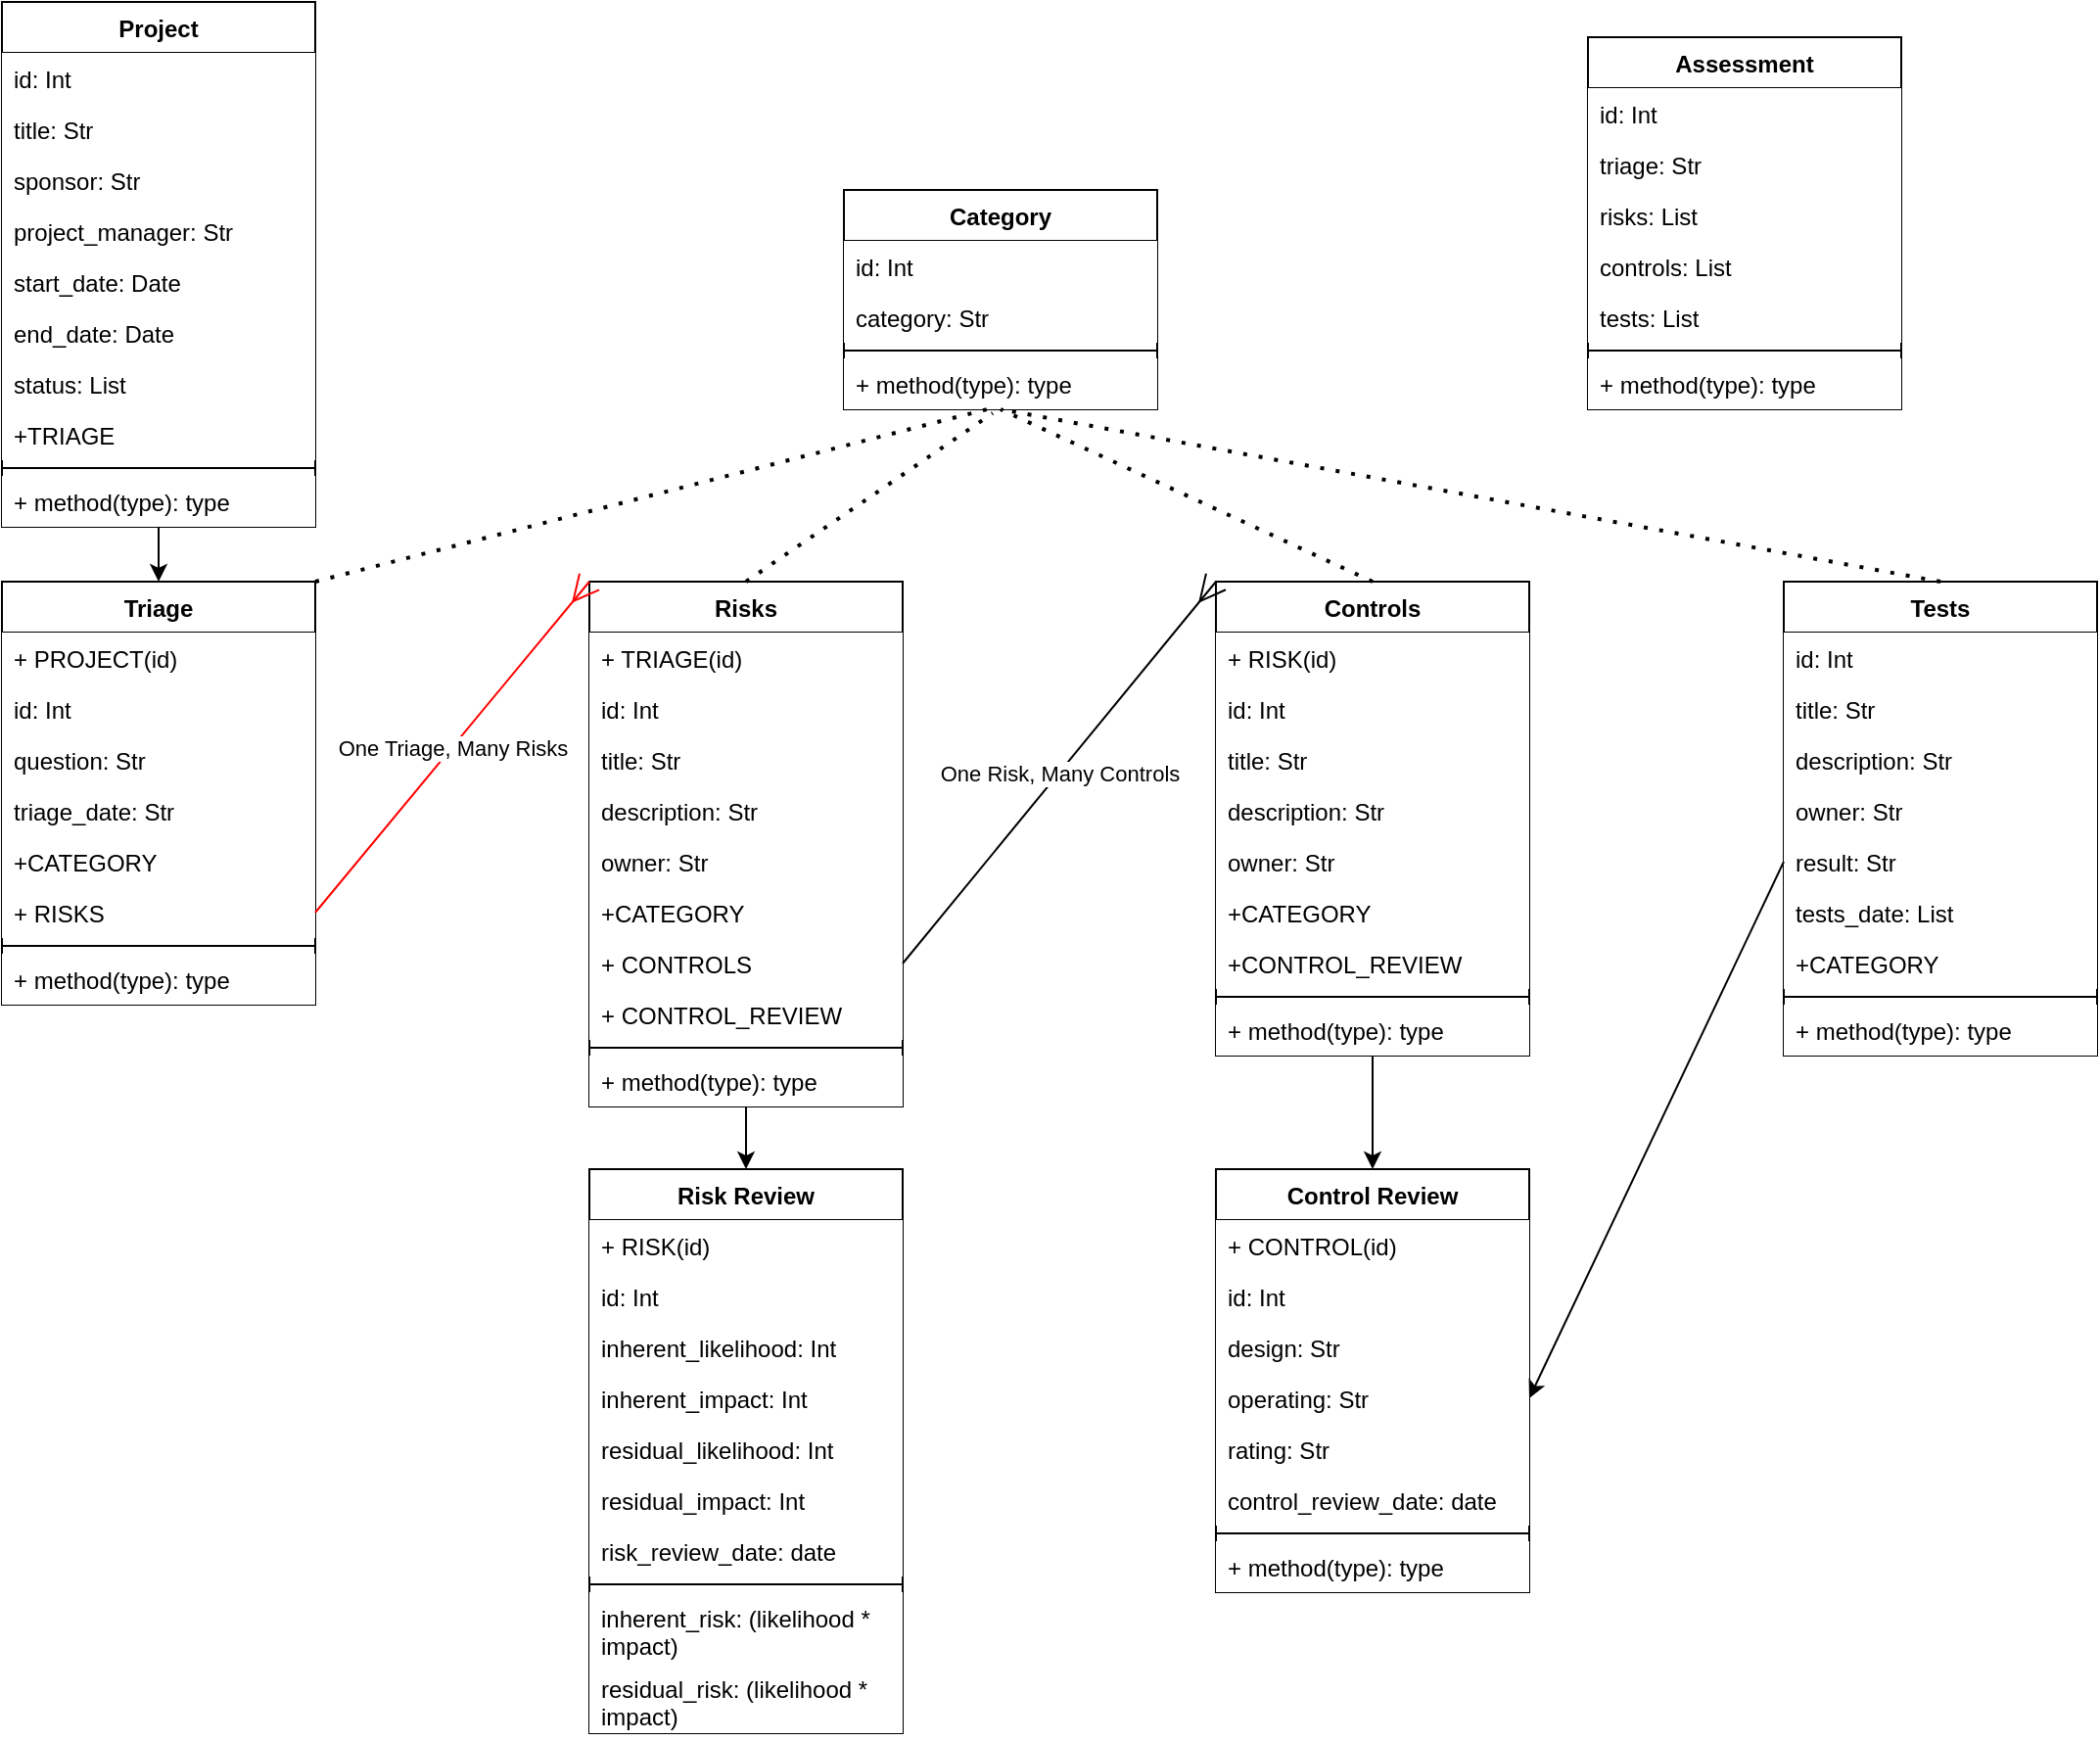 <mxfile version="14.5.3" type="device" pages="2"><diagram id="C5RBs43oDa-KdzZeNtuy" name="Classes"><mxGraphModel dx="1484" dy="589" grid="1" gridSize="10" guides="1" tooltips="1" connect="1" arrows="1" fold="1" page="1" pageScale="1" pageWidth="1654" pageHeight="1169" math="0" shadow="0"><root><mxCell id="WIyWlLk6GJQsqaUBKTNV-0"/><mxCell id="WIyWlLk6GJQsqaUBKTNV-1" parent="WIyWlLk6GJQsqaUBKTNV-0"/><mxCell id="IMamiha-VzZ4rzKciXPB-0" value="Project" style="swimlane;fontStyle=1;align=center;verticalAlign=top;childLayout=stackLayout;horizontal=1;startSize=26;horizontalStack=0;resizeParent=1;resizeParentMax=0;resizeLast=0;collapsible=1;marginBottom=0;fillColor=#FFFFFF;" parent="WIyWlLk6GJQsqaUBKTNV-1" vertex="1"><mxGeometry x="60" y="24" width="160" height="268" as="geometry"/></mxCell><mxCell id="IMamiha-VzZ4rzKciXPB-31" value="id: Int" style="text;strokeColor=none;fillColor=#FFFFFF;align=left;verticalAlign=top;spacingLeft=4;spacingRight=4;overflow=hidden;rotatable=0;points=[[0,0.5],[1,0.5]];portConstraint=eastwest;" parent="IMamiha-VzZ4rzKciXPB-0" vertex="1"><mxGeometry y="26" width="160" height="26" as="geometry"/></mxCell><mxCell id="IMamiha-VzZ4rzKciXPB-1" value="title: Str" style="text;strokeColor=none;fillColor=#FFFFFF;align=left;verticalAlign=top;spacingLeft=4;spacingRight=4;overflow=hidden;rotatable=0;points=[[0,0.5],[1,0.5]];portConstraint=eastwest;" parent="IMamiha-VzZ4rzKciXPB-0" vertex="1"><mxGeometry y="52" width="160" height="26" as="geometry"/></mxCell><mxCell id="IMamiha-VzZ4rzKciXPB-26" value="sponsor: Str" style="text;strokeColor=none;fillColor=#FFFFFF;align=left;verticalAlign=top;spacingLeft=4;spacingRight=4;overflow=hidden;rotatable=0;points=[[0,0.5],[1,0.5]];portConstraint=eastwest;" parent="IMamiha-VzZ4rzKciXPB-0" vertex="1"><mxGeometry y="78" width="160" height="26" as="geometry"/></mxCell><mxCell id="IMamiha-VzZ4rzKciXPB-27" value="project_manager: Str" style="text;strokeColor=none;fillColor=#FFFFFF;align=left;verticalAlign=top;spacingLeft=4;spacingRight=4;overflow=hidden;rotatable=0;points=[[0,0.5],[1,0.5]];portConstraint=eastwest;" parent="IMamiha-VzZ4rzKciXPB-0" vertex="1"><mxGeometry y="104" width="160" height="26" as="geometry"/></mxCell><mxCell id="IMamiha-VzZ4rzKciXPB-28" value="start_date: Date" style="text;strokeColor=none;fillColor=#FFFFFF;align=left;verticalAlign=top;spacingLeft=4;spacingRight=4;overflow=hidden;rotatable=0;points=[[0,0.5],[1,0.5]];portConstraint=eastwest;" parent="IMamiha-VzZ4rzKciXPB-0" vertex="1"><mxGeometry y="130" width="160" height="26" as="geometry"/></mxCell><mxCell id="IMamiha-VzZ4rzKciXPB-29" value="end_date: Date" style="text;strokeColor=none;fillColor=#FFFFFF;align=left;verticalAlign=top;spacingLeft=4;spacingRight=4;overflow=hidden;rotatable=0;points=[[0,0.5],[1,0.5]];portConstraint=eastwest;" parent="IMamiha-VzZ4rzKciXPB-0" vertex="1"><mxGeometry y="156" width="160" height="26" as="geometry"/></mxCell><mxCell id="IMamiha-VzZ4rzKciXPB-30" value="status: List" style="text;strokeColor=none;fillColor=#FFFFFF;align=left;verticalAlign=top;spacingLeft=4;spacingRight=4;overflow=hidden;rotatable=0;points=[[0,0.5],[1,0.5]];portConstraint=eastwest;" parent="IMamiha-VzZ4rzKciXPB-0" vertex="1"><mxGeometry y="182" width="160" height="26" as="geometry"/></mxCell><mxCell id="5Fct_YjayGsSTWHa71WI-14" value="+TRIAGE" style="text;strokeColor=none;fillColor=#FFFFFF;align=left;verticalAlign=top;spacingLeft=4;spacingRight=4;overflow=hidden;rotatable=0;points=[[0,0.5],[1,0.5]];portConstraint=eastwest;" vertex="1" parent="IMamiha-VzZ4rzKciXPB-0"><mxGeometry y="208" width="160" height="26" as="geometry"/></mxCell><mxCell id="IMamiha-VzZ4rzKciXPB-2" value="" style="line;strokeWidth=1;fillColor=#FFFFFF;align=left;verticalAlign=middle;spacingTop=-1;spacingLeft=3;spacingRight=3;rotatable=0;labelPosition=right;points=[];portConstraint=eastwest;" parent="IMamiha-VzZ4rzKciXPB-0" vertex="1"><mxGeometry y="234" width="160" height="8" as="geometry"/></mxCell><mxCell id="IMamiha-VzZ4rzKciXPB-3" value="+ method(type): type" style="text;strokeColor=none;fillColor=#FFFFFF;align=left;verticalAlign=top;spacingLeft=4;spacingRight=4;overflow=hidden;rotatable=0;points=[[0,0.5],[1,0.5]];portConstraint=eastwest;" parent="IMamiha-VzZ4rzKciXPB-0" vertex="1"><mxGeometry y="242" width="160" height="26" as="geometry"/></mxCell><mxCell id="IMamiha-VzZ4rzKciXPB-4" value="Assessment" style="swimlane;fontStyle=1;align=center;verticalAlign=top;childLayout=stackLayout;horizontal=1;startSize=26;horizontalStack=0;resizeParent=1;resizeParentMax=0;resizeLast=0;collapsible=1;marginBottom=0;fillColor=#FFFFFF;" parent="WIyWlLk6GJQsqaUBKTNV-1" vertex="1"><mxGeometry x="870" y="42" width="160" height="190" as="geometry"/></mxCell><mxCell id="IMamiha-VzZ4rzKciXPB-32" value="id: Int" style="text;strokeColor=none;fillColor=#FFFFFF;align=left;verticalAlign=top;spacingLeft=4;spacingRight=4;overflow=hidden;rotatable=0;points=[[0,0.5],[1,0.5]];portConstraint=eastwest;" parent="IMamiha-VzZ4rzKciXPB-4" vertex="1"><mxGeometry y="26" width="160" height="26" as="geometry"/></mxCell><mxCell id="IMamiha-VzZ4rzKciXPB-5" value="triage: Str" style="text;strokeColor=none;fillColor=#FFFFFF;align=left;verticalAlign=top;spacingLeft=4;spacingRight=4;overflow=hidden;rotatable=0;points=[[0,0.5],[1,0.5]];portConstraint=eastwest;" parent="IMamiha-VzZ4rzKciXPB-4" vertex="1"><mxGeometry y="52" width="160" height="26" as="geometry"/></mxCell><mxCell id="IMamiha-VzZ4rzKciXPB-24" value="risks: List" style="text;strokeColor=none;fillColor=#FFFFFF;align=left;verticalAlign=top;spacingLeft=4;spacingRight=4;overflow=hidden;rotatable=0;points=[[0,0.5],[1,0.5]];portConstraint=eastwest;" parent="IMamiha-VzZ4rzKciXPB-4" vertex="1"><mxGeometry y="78" width="160" height="26" as="geometry"/></mxCell><mxCell id="IMamiha-VzZ4rzKciXPB-37" value="controls: List" style="text;strokeColor=none;fillColor=#FFFFFF;align=left;verticalAlign=top;spacingLeft=4;spacingRight=4;overflow=hidden;rotatable=0;points=[[0,0.5],[1,0.5]];portConstraint=eastwest;" parent="IMamiha-VzZ4rzKciXPB-4" vertex="1"><mxGeometry y="104" width="160" height="26" as="geometry"/></mxCell><mxCell id="IMamiha-VzZ4rzKciXPB-109" value="tests: List" style="text;strokeColor=none;fillColor=#FFFFFF;align=left;verticalAlign=top;spacingLeft=4;spacingRight=4;overflow=hidden;rotatable=0;points=[[0,0.5],[1,0.5]];portConstraint=eastwest;" parent="IMamiha-VzZ4rzKciXPB-4" vertex="1"><mxGeometry y="130" width="160" height="26" as="geometry"/></mxCell><mxCell id="IMamiha-VzZ4rzKciXPB-6" value="" style="line;strokeWidth=1;fillColor=#FFFFFF;align=left;verticalAlign=middle;spacingTop=-1;spacingLeft=3;spacingRight=3;rotatable=0;labelPosition=right;points=[];portConstraint=eastwest;" parent="IMamiha-VzZ4rzKciXPB-4" vertex="1"><mxGeometry y="156" width="160" height="8" as="geometry"/></mxCell><mxCell id="IMamiha-VzZ4rzKciXPB-7" value="+ method(type): type" style="text;strokeColor=none;fillColor=#FFFFFF;align=left;verticalAlign=top;spacingLeft=4;spacingRight=4;overflow=hidden;rotatable=0;points=[[0,0.5],[1,0.5]];portConstraint=eastwest;" parent="IMamiha-VzZ4rzKciXPB-4" vertex="1"><mxGeometry y="164" width="160" height="26" as="geometry"/></mxCell><mxCell id="IMamiha-VzZ4rzKciXPB-8" value="Triage" style="swimlane;fontStyle=1;align=center;verticalAlign=top;childLayout=stackLayout;horizontal=1;startSize=26;horizontalStack=0;resizeParent=1;resizeParentMax=0;resizeLast=0;collapsible=1;marginBottom=0;fillColor=#FFFFFF;" parent="WIyWlLk6GJQsqaUBKTNV-1" vertex="1"><mxGeometry x="60" y="320" width="160" height="216" as="geometry"/></mxCell><mxCell id="C5eITIQwD7gQkK5CdGFI-9" value="+ PROJECT(id)" style="text;strokeColor=none;fillColor=#FFFFFF;align=left;verticalAlign=top;spacingLeft=4;spacingRight=4;overflow=hidden;rotatable=0;points=[[0,0.5],[1,0.5]];portConstraint=eastwest;" parent="IMamiha-VzZ4rzKciXPB-8" vertex="1"><mxGeometry y="26" width="160" height="26" as="geometry"/></mxCell><mxCell id="IMamiha-VzZ4rzKciXPB-33" value="id: Int" style="text;strokeColor=none;fillColor=#FFFFFF;align=left;verticalAlign=top;spacingLeft=4;spacingRight=4;overflow=hidden;rotatable=0;points=[[0,0.5],[1,0.5]];portConstraint=eastwest;" parent="IMamiha-VzZ4rzKciXPB-8" vertex="1"><mxGeometry y="52" width="160" height="26" as="geometry"/></mxCell><mxCell id="IMamiha-VzZ4rzKciXPB-9" value="question: Str" style="text;strokeColor=none;fillColor=#FFFFFF;align=left;verticalAlign=top;spacingLeft=4;spacingRight=4;overflow=hidden;rotatable=0;points=[[0,0.5],[1,0.5]];portConstraint=eastwest;" parent="IMamiha-VzZ4rzKciXPB-8" vertex="1"><mxGeometry y="78" width="160" height="26" as="geometry"/></mxCell><mxCell id="IMamiha-VzZ4rzKciXPB-106" value="triage_date: Str" style="text;strokeColor=none;fillColor=#FFFFFF;align=left;verticalAlign=top;spacingLeft=4;spacingRight=4;overflow=hidden;rotatable=0;points=[[0,0.5],[1,0.5]];portConstraint=eastwest;" parent="IMamiha-VzZ4rzKciXPB-8" vertex="1"><mxGeometry y="104" width="160" height="26" as="geometry"/></mxCell><mxCell id="IMamiha-VzZ4rzKciXPB-38" value="+CATEGORY" style="text;strokeColor=none;fillColor=#FFFFFF;align=left;verticalAlign=top;spacingLeft=4;spacingRight=4;overflow=hidden;rotatable=0;points=[[0,0.5],[1,0.5]];portConstraint=eastwest;" parent="IMamiha-VzZ4rzKciXPB-8" vertex="1"><mxGeometry y="130" width="160" height="26" as="geometry"/></mxCell><mxCell id="C5eITIQwD7gQkK5CdGFI-5" value="+ RISKS" style="text;strokeColor=none;fillColor=#FFFFFF;align=left;verticalAlign=top;spacingLeft=4;spacingRight=4;overflow=hidden;rotatable=0;points=[[0,0.5],[1,0.5]];portConstraint=eastwest;" parent="IMamiha-VzZ4rzKciXPB-8" vertex="1"><mxGeometry y="156" width="160" height="26" as="geometry"/></mxCell><mxCell id="IMamiha-VzZ4rzKciXPB-10" value="" style="line;strokeWidth=1;fillColor=#FFFFFF;align=left;verticalAlign=middle;spacingTop=-1;spacingLeft=3;spacingRight=3;rotatable=0;labelPosition=right;points=[];portConstraint=eastwest;" parent="IMamiha-VzZ4rzKciXPB-8" vertex="1"><mxGeometry y="182" width="160" height="8" as="geometry"/></mxCell><mxCell id="IMamiha-VzZ4rzKciXPB-11" value="+ method(type): type" style="text;strokeColor=none;fillColor=#FFFFFF;align=left;verticalAlign=top;spacingLeft=4;spacingRight=4;overflow=hidden;rotatable=0;points=[[0,0.5],[1,0.5]];portConstraint=eastwest;" parent="IMamiha-VzZ4rzKciXPB-8" vertex="1"><mxGeometry y="190" width="160" height="26" as="geometry"/></mxCell><mxCell id="IMamiha-VzZ4rzKciXPB-12" value="Risks" style="swimlane;fontStyle=1;align=center;verticalAlign=top;childLayout=stackLayout;horizontal=1;startSize=26;horizontalStack=0;resizeParent=1;resizeParentMax=0;resizeLast=0;collapsible=1;marginBottom=0;fillColor=#FFFFFF;" parent="WIyWlLk6GJQsqaUBKTNV-1" vertex="1"><mxGeometry x="360" y="320" width="160" height="268" as="geometry"/></mxCell><mxCell id="5Fct_YjayGsSTWHa71WI-26" value="+ TRIAGE(id)" style="text;strokeColor=none;fillColor=#FFFFFF;align=left;verticalAlign=top;spacingLeft=4;spacingRight=4;overflow=hidden;rotatable=0;points=[[0,0.5],[1,0.5]];portConstraint=eastwest;" vertex="1" parent="IMamiha-VzZ4rzKciXPB-12"><mxGeometry y="26" width="160" height="26" as="geometry"/></mxCell><mxCell id="IMamiha-VzZ4rzKciXPB-34" value="id: Int" style="text;strokeColor=none;fillColor=#FFFFFF;align=left;verticalAlign=top;spacingLeft=4;spacingRight=4;overflow=hidden;rotatable=0;points=[[0,0.5],[1,0.5]];portConstraint=eastwest;" parent="IMamiha-VzZ4rzKciXPB-12" vertex="1"><mxGeometry y="52" width="160" height="26" as="geometry"/></mxCell><mxCell id="IMamiha-VzZ4rzKciXPB-49" value="title: Str" style="text;strokeColor=none;fillColor=#FFFFFF;align=left;verticalAlign=top;spacingLeft=4;spacingRight=4;overflow=hidden;rotatable=0;points=[[0,0.5],[1,0.5]];portConstraint=eastwest;" parent="IMamiha-VzZ4rzKciXPB-12" vertex="1"><mxGeometry y="78" width="160" height="26" as="geometry"/></mxCell><mxCell id="IMamiha-VzZ4rzKciXPB-45" value="description: Str" style="text;strokeColor=none;fillColor=#FFFFFF;align=left;verticalAlign=top;spacingLeft=4;spacingRight=4;overflow=hidden;rotatable=0;points=[[0,0.5],[1,0.5]];portConstraint=eastwest;" parent="IMamiha-VzZ4rzKciXPB-12" vertex="1"><mxGeometry y="104" width="160" height="26" as="geometry"/></mxCell><mxCell id="IMamiha-VzZ4rzKciXPB-48" value="owner: Str" style="text;strokeColor=none;fillColor=#FFFFFF;align=left;verticalAlign=top;spacingLeft=4;spacingRight=4;overflow=hidden;rotatable=0;points=[[0,0.5],[1,0.5]];portConstraint=eastwest;" parent="IMamiha-VzZ4rzKciXPB-12" vertex="1"><mxGeometry y="130" width="160" height="26" as="geometry"/></mxCell><mxCell id="5Fct_YjayGsSTWHa71WI-15" value="+CATEGORY" style="text;strokeColor=none;fillColor=#FFFFFF;align=left;verticalAlign=top;spacingLeft=4;spacingRight=4;overflow=hidden;rotatable=0;points=[[0,0.5],[1,0.5]];portConstraint=eastwest;" vertex="1" parent="IMamiha-VzZ4rzKciXPB-12"><mxGeometry y="156" width="160" height="26" as="geometry"/></mxCell><mxCell id="C5eITIQwD7gQkK5CdGFI-6" value="+ CONTROLS" style="text;strokeColor=none;fillColor=#FFFFFF;align=left;verticalAlign=top;spacingLeft=4;spacingRight=4;overflow=hidden;rotatable=0;points=[[0,0.5],[1,0.5]];portConstraint=eastwest;" parent="IMamiha-VzZ4rzKciXPB-12" vertex="1"><mxGeometry y="182" width="160" height="26" as="geometry"/></mxCell><mxCell id="5Fct_YjayGsSTWHa71WI-20" value="+ CONTROL_REVIEW" style="text;strokeColor=none;fillColor=#FFFFFF;align=left;verticalAlign=top;spacingLeft=4;spacingRight=4;overflow=hidden;rotatable=0;points=[[0,0.5],[1,0.5]];portConstraint=eastwest;" vertex="1" parent="IMamiha-VzZ4rzKciXPB-12"><mxGeometry y="208" width="160" height="26" as="geometry"/></mxCell><mxCell id="IMamiha-VzZ4rzKciXPB-14" value="" style="line;strokeWidth=1;fillColor=#FFFFFF;align=left;verticalAlign=middle;spacingTop=-1;spacingLeft=3;spacingRight=3;rotatable=0;labelPosition=right;points=[];portConstraint=eastwest;" parent="IMamiha-VzZ4rzKciXPB-12" vertex="1"><mxGeometry y="234" width="160" height="8" as="geometry"/></mxCell><mxCell id="IMamiha-VzZ4rzKciXPB-15" value="+ method(type): type" style="text;strokeColor=none;fillColor=#FFFFFF;align=left;verticalAlign=top;spacingLeft=4;spacingRight=4;overflow=hidden;rotatable=0;points=[[0,0.5],[1,0.5]];portConstraint=eastwest;" parent="IMamiha-VzZ4rzKciXPB-12" vertex="1"><mxGeometry y="242" width="160" height="26" as="geometry"/></mxCell><mxCell id="IMamiha-VzZ4rzKciXPB-16" value="Controls" style="swimlane;fontStyle=1;align=center;verticalAlign=top;childLayout=stackLayout;horizontal=1;startSize=26;horizontalStack=0;resizeParent=1;resizeParentMax=0;resizeLast=0;collapsible=1;marginBottom=0;fillColor=#FFFFFF;" parent="WIyWlLk6GJQsqaUBKTNV-1" vertex="1"><mxGeometry x="680" y="320" width="160" height="242" as="geometry"/></mxCell><mxCell id="5Fct_YjayGsSTWHa71WI-29" value="+ RISK(id)" style="text;strokeColor=none;fillColor=#FFFFFF;align=left;verticalAlign=top;spacingLeft=4;spacingRight=4;overflow=hidden;rotatable=0;points=[[0,0.5],[1,0.5]];portConstraint=eastwest;" vertex="1" parent="IMamiha-VzZ4rzKciXPB-16"><mxGeometry y="26" width="160" height="26" as="geometry"/></mxCell><mxCell id="IMamiha-VzZ4rzKciXPB-35" value="id: Int" style="text;strokeColor=none;fillColor=#FFFFFF;align=left;verticalAlign=top;spacingLeft=4;spacingRight=4;overflow=hidden;rotatable=0;points=[[0,0.5],[1,0.5]];portConstraint=eastwest;" parent="IMamiha-VzZ4rzKciXPB-16" vertex="1"><mxGeometry y="52" width="160" height="26" as="geometry"/></mxCell><mxCell id="IMamiha-VzZ4rzKciXPB-17" value="title: Str" style="text;strokeColor=none;fillColor=#FFFFFF;align=left;verticalAlign=top;spacingLeft=4;spacingRight=4;overflow=hidden;rotatable=0;points=[[0,0.5],[1,0.5]];portConstraint=eastwest;" parent="IMamiha-VzZ4rzKciXPB-16" vertex="1"><mxGeometry y="78" width="160" height="26" as="geometry"/></mxCell><mxCell id="IMamiha-VzZ4rzKciXPB-70" value="description: Str" style="text;strokeColor=none;fillColor=#FFFFFF;align=left;verticalAlign=top;spacingLeft=4;spacingRight=4;overflow=hidden;rotatable=0;points=[[0,0.5],[1,0.5]];portConstraint=eastwest;" parent="IMamiha-VzZ4rzKciXPB-16" vertex="1"><mxGeometry y="104" width="160" height="26" as="geometry"/></mxCell><mxCell id="IMamiha-VzZ4rzKciXPB-78" value="owner: Str" style="text;strokeColor=none;fillColor=#FFFFFF;align=left;verticalAlign=top;spacingLeft=4;spacingRight=4;overflow=hidden;rotatable=0;points=[[0,0.5],[1,0.5]];portConstraint=eastwest;" parent="IMamiha-VzZ4rzKciXPB-16" vertex="1"><mxGeometry y="130" width="160" height="26" as="geometry"/></mxCell><mxCell id="5Fct_YjayGsSTWHa71WI-16" value="+CATEGORY" style="text;strokeColor=none;fillColor=#FFFFFF;align=left;verticalAlign=top;spacingLeft=4;spacingRight=4;overflow=hidden;rotatable=0;points=[[0,0.5],[1,0.5]];portConstraint=eastwest;" vertex="1" parent="IMamiha-VzZ4rzKciXPB-16"><mxGeometry y="156" width="160" height="26" as="geometry"/></mxCell><mxCell id="5Fct_YjayGsSTWHa71WI-19" value="+CONTROL_REVIEW" style="text;strokeColor=none;fillColor=#FFFFFF;align=left;verticalAlign=top;spacingLeft=4;spacingRight=4;overflow=hidden;rotatable=0;points=[[0,0.5],[1,0.5]];portConstraint=eastwest;" vertex="1" parent="IMamiha-VzZ4rzKciXPB-16"><mxGeometry y="182" width="160" height="26" as="geometry"/></mxCell><mxCell id="IMamiha-VzZ4rzKciXPB-18" value="" style="line;strokeWidth=1;fillColor=#FFFFFF;align=left;verticalAlign=middle;spacingTop=-1;spacingLeft=3;spacingRight=3;rotatable=0;labelPosition=right;points=[];portConstraint=eastwest;" parent="IMamiha-VzZ4rzKciXPB-16" vertex="1"><mxGeometry y="208" width="160" height="8" as="geometry"/></mxCell><mxCell id="IMamiha-VzZ4rzKciXPB-19" value="+ method(type): type" style="text;strokeColor=none;fillColor=#FFFFFF;align=left;verticalAlign=top;spacingLeft=4;spacingRight=4;overflow=hidden;rotatable=0;points=[[0,0.5],[1,0.5]];portConstraint=eastwest;" parent="IMamiha-VzZ4rzKciXPB-16" vertex="1"><mxGeometry y="216" width="160" height="26" as="geometry"/></mxCell><mxCell id="IMamiha-VzZ4rzKciXPB-20" value="Tests" style="swimlane;fontStyle=1;align=center;verticalAlign=top;childLayout=stackLayout;horizontal=1;startSize=26;horizontalStack=0;resizeParent=1;resizeParentMax=0;resizeLast=0;collapsible=1;marginBottom=0;fillColor=#FFFFFF;" parent="WIyWlLk6GJQsqaUBKTNV-1" vertex="1"><mxGeometry x="970" y="320" width="160" height="242" as="geometry"/></mxCell><mxCell id="IMamiha-VzZ4rzKciXPB-36" value="id: Int" style="text;strokeColor=none;fillColor=#FFFFFF;align=left;verticalAlign=top;spacingLeft=4;spacingRight=4;overflow=hidden;rotatable=0;points=[[0,0.5],[1,0.5]];portConstraint=eastwest;" parent="IMamiha-VzZ4rzKciXPB-20" vertex="1"><mxGeometry y="26" width="160" height="26" as="geometry"/></mxCell><mxCell id="IMamiha-VzZ4rzKciXPB-21" value="title: Str" style="text;strokeColor=none;fillColor=#FFFFFF;align=left;verticalAlign=top;spacingLeft=4;spacingRight=4;overflow=hidden;rotatable=0;points=[[0,0.5],[1,0.5]];portConstraint=eastwest;" parent="IMamiha-VzZ4rzKciXPB-20" vertex="1"><mxGeometry y="52" width="160" height="26" as="geometry"/></mxCell><mxCell id="IMamiha-VzZ4rzKciXPB-90" value="description: Str" style="text;strokeColor=none;fillColor=#FFFFFF;align=left;verticalAlign=top;spacingLeft=4;spacingRight=4;overflow=hidden;rotatable=0;points=[[0,0.5],[1,0.5]];portConstraint=eastwest;" parent="IMamiha-VzZ4rzKciXPB-20" vertex="1"><mxGeometry y="78" width="160" height="26" as="geometry"/></mxCell><mxCell id="IMamiha-VzZ4rzKciXPB-93" value="owner: Str" style="text;strokeColor=none;fillColor=#FFFFFF;align=left;verticalAlign=top;spacingLeft=4;spacingRight=4;overflow=hidden;rotatable=0;points=[[0,0.5],[1,0.5]];portConstraint=eastwest;" parent="IMamiha-VzZ4rzKciXPB-20" vertex="1"><mxGeometry y="104" width="160" height="26" as="geometry"/></mxCell><mxCell id="C5eITIQwD7gQkK5CdGFI-3" value="result: Str" style="text;strokeColor=none;fillColor=#FFFFFF;align=left;verticalAlign=top;spacingLeft=4;spacingRight=4;overflow=hidden;rotatable=0;points=[[0,0.5],[1,0.5]];portConstraint=eastwest;" parent="IMamiha-VzZ4rzKciXPB-20" vertex="1"><mxGeometry y="130" width="160" height="26" as="geometry"/></mxCell><mxCell id="IMamiha-VzZ4rzKciXPB-25" value="tests_date: List" style="text;strokeColor=none;fillColor=#FFFFFF;align=left;verticalAlign=top;spacingLeft=4;spacingRight=4;overflow=hidden;rotatable=0;points=[[0,0.5],[1,0.5]];portConstraint=eastwest;" parent="IMamiha-VzZ4rzKciXPB-20" vertex="1"><mxGeometry y="156" width="160" height="26" as="geometry"/></mxCell><mxCell id="5Fct_YjayGsSTWHa71WI-17" value="+CATEGORY" style="text;strokeColor=none;fillColor=#FFFFFF;align=left;verticalAlign=top;spacingLeft=4;spacingRight=4;overflow=hidden;rotatable=0;points=[[0,0.5],[1,0.5]];portConstraint=eastwest;" vertex="1" parent="IMamiha-VzZ4rzKciXPB-20"><mxGeometry y="182" width="160" height="26" as="geometry"/></mxCell><mxCell id="IMamiha-VzZ4rzKciXPB-22" value="" style="line;strokeWidth=1;fillColor=#FFFFFF;align=left;verticalAlign=middle;spacingTop=-1;spacingLeft=3;spacingRight=3;rotatable=0;labelPosition=right;points=[];portConstraint=eastwest;" parent="IMamiha-VzZ4rzKciXPB-20" vertex="1"><mxGeometry y="208" width="160" height="8" as="geometry"/></mxCell><mxCell id="IMamiha-VzZ4rzKciXPB-23" value="+ method(type): type" style="text;strokeColor=none;fillColor=#FFFFFF;align=left;verticalAlign=top;spacingLeft=4;spacingRight=4;overflow=hidden;rotatable=0;points=[[0,0.5],[1,0.5]];portConstraint=eastwest;" parent="IMamiha-VzZ4rzKciXPB-20" vertex="1"><mxGeometry y="216" width="160" height="26" as="geometry"/></mxCell><mxCell id="IMamiha-VzZ4rzKciXPB-59" value="Risk Review" style="swimlane;fontStyle=1;align=center;verticalAlign=top;childLayout=stackLayout;horizontal=1;startSize=26;horizontalStack=0;resizeParent=1;resizeParentMax=0;resizeLast=0;collapsible=1;marginBottom=0;fillColor=#FFFFFF;" parent="WIyWlLk6GJQsqaUBKTNV-1" vertex="1"><mxGeometry x="360" y="620" width="160" height="288" as="geometry"/></mxCell><mxCell id="5Fct_YjayGsSTWHa71WI-27" value="+ RISK(id)" style="text;strokeColor=none;fillColor=#FFFFFF;align=left;verticalAlign=top;spacingLeft=4;spacingRight=4;overflow=hidden;rotatable=0;points=[[0,0.5],[1,0.5]];portConstraint=eastwest;" vertex="1" parent="IMamiha-VzZ4rzKciXPB-59"><mxGeometry y="26" width="160" height="26" as="geometry"/></mxCell><mxCell id="IMamiha-VzZ4rzKciXPB-60" value="id: Int" style="text;strokeColor=none;fillColor=#FFFFFF;align=left;verticalAlign=top;spacingLeft=4;spacingRight=4;overflow=hidden;rotatable=0;points=[[0,0.5],[1,0.5]];portConstraint=eastwest;" parent="IMamiha-VzZ4rzKciXPB-59" vertex="1"><mxGeometry y="52" width="160" height="26" as="geometry"/></mxCell><mxCell id="IMamiha-VzZ4rzKciXPB-61" value="inherent_likelihood: Int" style="text;strokeColor=none;fillColor=#FFFFFF;align=left;verticalAlign=top;spacingLeft=4;spacingRight=4;overflow=hidden;rotatable=0;points=[[0,0.5],[1,0.5]];portConstraint=eastwest;" parent="IMamiha-VzZ4rzKciXPB-59" vertex="1"><mxGeometry y="78" width="160" height="26" as="geometry"/></mxCell><mxCell id="IMamiha-VzZ4rzKciXPB-65" value="inherent_impact: Int" style="text;strokeColor=none;fillColor=#FFFFFF;align=left;verticalAlign=top;spacingLeft=4;spacingRight=4;overflow=hidden;rotatable=0;points=[[0,0.5],[1,0.5]];portConstraint=eastwest;" parent="IMamiha-VzZ4rzKciXPB-59" vertex="1"><mxGeometry y="104" width="160" height="26" as="geometry"/></mxCell><mxCell id="IMamiha-VzZ4rzKciXPB-66" value="residual_likelihood: Int" style="text;strokeColor=none;fillColor=#FFFFFF;align=left;verticalAlign=top;spacingLeft=4;spacingRight=4;overflow=hidden;rotatable=0;points=[[0,0.5],[1,0.5]];portConstraint=eastwest;" parent="IMamiha-VzZ4rzKciXPB-59" vertex="1"><mxGeometry y="130" width="160" height="26" as="geometry"/></mxCell><mxCell id="IMamiha-VzZ4rzKciXPB-67" value="residual_impact: Int" style="text;strokeColor=none;fillColor=#FFFFFF;align=left;verticalAlign=top;spacingLeft=4;spacingRight=4;overflow=hidden;rotatable=0;points=[[0,0.5],[1,0.5]];portConstraint=eastwest;" parent="IMamiha-VzZ4rzKciXPB-59" vertex="1"><mxGeometry y="156" width="160" height="26" as="geometry"/></mxCell><mxCell id="IMamiha-VzZ4rzKciXPB-107" value="risk_review_date: date" style="text;strokeColor=none;fillColor=#FFFFFF;align=left;verticalAlign=top;spacingLeft=4;spacingRight=4;overflow=hidden;rotatable=0;points=[[0,0.5],[1,0.5]];portConstraint=eastwest;" parent="IMamiha-VzZ4rzKciXPB-59" vertex="1"><mxGeometry y="182" width="160" height="26" as="geometry"/></mxCell><mxCell id="IMamiha-VzZ4rzKciXPB-62" value="" style="line;strokeWidth=1;fillColor=#FFFFFF;align=left;verticalAlign=middle;spacingTop=-1;spacingLeft=3;spacingRight=3;rotatable=0;labelPosition=right;points=[];portConstraint=eastwest;" parent="IMamiha-VzZ4rzKciXPB-59" vertex="1"><mxGeometry y="208" width="160" height="8" as="geometry"/></mxCell><mxCell id="IMamiha-VzZ4rzKciXPB-64" value="inherent_risk: (likelihood * impact)" style="text;strokeColor=none;fillColor=#FFFFFF;align=left;verticalAlign=top;spacingLeft=4;spacingRight=4;overflow=hidden;rotatable=0;points=[[0,0.5],[1,0.5]];portConstraint=eastwest;whiteSpace=wrap;" parent="IMamiha-VzZ4rzKciXPB-59" vertex="1"><mxGeometry y="216" width="160" height="36" as="geometry"/></mxCell><mxCell id="IMamiha-VzZ4rzKciXPB-68" value="residual_risk: (likelihood * impact)" style="text;strokeColor=none;fillColor=#FFFFFF;align=left;verticalAlign=top;spacingLeft=4;spacingRight=4;overflow=hidden;rotatable=0;points=[[0,0.5],[1,0.5]];portConstraint=eastwest;whiteSpace=wrap;" parent="IMamiha-VzZ4rzKciXPB-59" vertex="1"><mxGeometry y="252" width="160" height="36" as="geometry"/></mxCell><mxCell id="IMamiha-VzZ4rzKciXPB-96" value="Control Review" style="swimlane;fontStyle=1;align=center;verticalAlign=top;childLayout=stackLayout;horizontal=1;startSize=26;horizontalStack=0;resizeParent=1;resizeParentMax=0;resizeLast=0;collapsible=1;marginBottom=0;fillColor=#FFFFFF;" parent="WIyWlLk6GJQsqaUBKTNV-1" vertex="1"><mxGeometry x="680" y="620" width="160" height="216" as="geometry"/></mxCell><mxCell id="5Fct_YjayGsSTWHa71WI-28" value="+ CONTROL(id)" style="text;strokeColor=none;fillColor=#FFFFFF;align=left;verticalAlign=top;spacingLeft=4;spacingRight=4;overflow=hidden;rotatable=0;points=[[0,0.5],[1,0.5]];portConstraint=eastwest;" vertex="1" parent="IMamiha-VzZ4rzKciXPB-96"><mxGeometry y="26" width="160" height="26" as="geometry"/></mxCell><mxCell id="IMamiha-VzZ4rzKciXPB-97" value="id: Int" style="text;strokeColor=none;fillColor=#FFFFFF;align=left;verticalAlign=top;spacingLeft=4;spacingRight=4;overflow=hidden;rotatable=0;points=[[0,0.5],[1,0.5]];portConstraint=eastwest;" parent="IMamiha-VzZ4rzKciXPB-96" vertex="1"><mxGeometry y="52" width="160" height="26" as="geometry"/></mxCell><mxCell id="IMamiha-VzZ4rzKciXPB-98" value="design: Str" style="text;strokeColor=none;fillColor=#FFFFFF;align=left;verticalAlign=top;spacingLeft=4;spacingRight=4;overflow=hidden;rotatable=0;points=[[0,0.5],[1,0.5]];portConstraint=eastwest;" parent="IMamiha-VzZ4rzKciXPB-96" vertex="1"><mxGeometry y="78" width="160" height="26" as="geometry"/></mxCell><mxCell id="IMamiha-VzZ4rzKciXPB-99" value="operating: Str" style="text;strokeColor=none;fillColor=#FFFFFF;align=left;verticalAlign=top;spacingLeft=4;spacingRight=4;overflow=hidden;rotatable=0;points=[[0,0.5],[1,0.5]];portConstraint=eastwest;" parent="IMamiha-VzZ4rzKciXPB-96" vertex="1"><mxGeometry y="104" width="160" height="26" as="geometry"/></mxCell><mxCell id="IMamiha-VzZ4rzKciXPB-100" value="rating: Str" style="text;strokeColor=none;fillColor=#FFFFFF;align=left;verticalAlign=top;spacingLeft=4;spacingRight=4;overflow=hidden;rotatable=0;points=[[0,0.5],[1,0.5]];portConstraint=eastwest;whiteSpace=wrap;" parent="IMamiha-VzZ4rzKciXPB-96" vertex="1"><mxGeometry y="130" width="160" height="26" as="geometry"/></mxCell><mxCell id="IMamiha-VzZ4rzKciXPB-108" value="control_review_date: date" style="text;strokeColor=none;fillColor=#FFFFFF;align=left;verticalAlign=top;spacingLeft=4;spacingRight=4;overflow=hidden;rotatable=0;points=[[0,0.5],[1,0.5]];portConstraint=eastwest;" parent="IMamiha-VzZ4rzKciXPB-96" vertex="1"><mxGeometry y="156" width="160" height="26" as="geometry"/></mxCell><mxCell id="IMamiha-VzZ4rzKciXPB-104" value="" style="line;strokeWidth=1;fillColor=#FFFFFF;align=left;verticalAlign=middle;spacingTop=-1;spacingLeft=3;spacingRight=3;rotatable=0;labelPosition=right;points=[];portConstraint=eastwest;" parent="IMamiha-VzZ4rzKciXPB-96" vertex="1"><mxGeometry y="182" width="160" height="8" as="geometry"/></mxCell><mxCell id="IMamiha-VzZ4rzKciXPB-105" value="+ method(type): type" style="text;strokeColor=none;fillColor=#FFFFFF;align=left;verticalAlign=top;spacingLeft=4;spacingRight=4;overflow=hidden;rotatable=0;points=[[0,0.5],[1,0.5]];portConstraint=eastwest;" parent="IMamiha-VzZ4rzKciXPB-96" vertex="1"><mxGeometry y="190" width="160" height="26" as="geometry"/></mxCell><mxCell id="C5eITIQwD7gQkK5CdGFI-0" value="" style="endArrow=classic;html=1;entryX=0.5;entryY=0;entryDx=0;entryDy=0;fillColor=#FFFFFF;" parent="WIyWlLk6GJQsqaUBKTNV-1" source="IMamiha-VzZ4rzKciXPB-12" target="IMamiha-VzZ4rzKciXPB-59" edge="1"><mxGeometry width="50" height="50" relative="1" as="geometry"><mxPoint x="410" y="305" as="sourcePoint"/><mxPoint x="550" y="548" as="targetPoint"/></mxGeometry></mxCell><mxCell id="C5eITIQwD7gQkK5CdGFI-1" value="" style="endArrow=classic;html=1;entryX=0.5;entryY=0;entryDx=0;entryDy=0;fillColor=#FFFFFF;" parent="WIyWlLk6GJQsqaUBKTNV-1" source="IMamiha-VzZ4rzKciXPB-16" target="IMamiha-VzZ4rzKciXPB-96" edge="1"><mxGeometry width="50" height="50" relative="1" as="geometry"><mxPoint x="560" y="548.889" as="sourcePoint"/><mxPoint x="860" y="600" as="targetPoint"/></mxGeometry></mxCell><mxCell id="C5eITIQwD7gQkK5CdGFI-2" value="" style="endArrow=classic;html=1;exitX=0;exitY=0.5;exitDx=0;exitDy=0;entryX=1;entryY=0.5;entryDx=0;entryDy=0;fillColor=#FFFFFF;" parent="WIyWlLk6GJQsqaUBKTNV-1" source="C5eITIQwD7gQkK5CdGFI-3" edge="1" target="IMamiha-VzZ4rzKciXPB-99"><mxGeometry width="50" height="50" relative="1" as="geometry"><mxPoint x="1070" y="720" as="sourcePoint"/><mxPoint x="940" y="740" as="targetPoint"/></mxGeometry></mxCell><mxCell id="C5eITIQwD7gQkK5CdGFI-4" value="One Risk, Many Controls" style="endArrow=ERmany;html=1;endFill=0;strokeWidth=1;endSize=11;entryX=0;entryY=0;entryDx=0;entryDy=0;fillColor=#FFFFFF;exitX=1;exitY=0.5;exitDx=0;exitDy=0;" parent="WIyWlLk6GJQsqaUBKTNV-1" source="C5eITIQwD7gQkK5CdGFI-6" target="IMamiha-VzZ4rzKciXPB-16" edge="1"><mxGeometry width="50" height="50" relative="1" as="geometry"><mxPoint x="570" y="370" as="sourcePoint"/><mxPoint x="590" y="350" as="targetPoint"/></mxGeometry></mxCell><mxCell id="C5eITIQwD7gQkK5CdGFI-7" value="One Triage, Many Risks" style="endArrow=ERmany;html=1;endFill=0;strokeWidth=1;endSize=11;exitX=1;exitY=0.5;exitDx=0;exitDy=0;entryX=0;entryY=0;entryDx=0;entryDy=0;strokeColor=#FF0000;fillColor=#FFFFFF;" parent="WIyWlLk6GJQsqaUBKTNV-1" source="C5eITIQwD7gQkK5CdGFI-5" target="IMamiha-VzZ4rzKciXPB-12" edge="1"><mxGeometry width="50" height="50" relative="1" as="geometry"><mxPoint x="310" y="290" as="sourcePoint"/><mxPoint x="510" y="516" as="targetPoint"/></mxGeometry></mxCell><mxCell id="C5eITIQwD7gQkK5CdGFI-8" value="" style="endArrow=classic;html=1;entryX=0.5;entryY=0;entryDx=0;entryDy=0;" parent="WIyWlLk6GJQsqaUBKTNV-1" source="IMamiha-VzZ4rzKciXPB-0" target="IMamiha-VzZ4rzKciXPB-8" edge="1"><mxGeometry width="50" height="50" relative="1" as="geometry"><mxPoint x="130" y="40" as="sourcePoint"/><mxPoint x="200" y="300" as="targetPoint"/></mxGeometry></mxCell><mxCell id="5Fct_YjayGsSTWHa71WI-0" value="Category" style="swimlane;fontStyle=1;align=center;verticalAlign=top;childLayout=stackLayout;horizontal=1;startSize=26;horizontalStack=0;resizeParent=1;resizeParentMax=0;resizeLast=0;collapsible=1;marginBottom=0;fillColor=#FFFFFF;" vertex="1" parent="WIyWlLk6GJQsqaUBKTNV-1"><mxGeometry x="490" y="120" width="160" height="112" as="geometry"/></mxCell><mxCell id="5Fct_YjayGsSTWHa71WI-1" value="id: Int" style="text;strokeColor=none;fillColor=#FFFFFF;align=left;verticalAlign=top;spacingLeft=4;spacingRight=4;overflow=hidden;rotatable=0;points=[[0,0.5],[1,0.5]];portConstraint=eastwest;" vertex="1" parent="5Fct_YjayGsSTWHa71WI-0"><mxGeometry y="26" width="160" height="26" as="geometry"/></mxCell><mxCell id="5Fct_YjayGsSTWHa71WI-4" value="category: Str" style="text;strokeColor=none;fillColor=#FFFFFF;align=left;verticalAlign=top;spacingLeft=4;spacingRight=4;overflow=hidden;rotatable=0;points=[[0,0.5],[1,0.5]];portConstraint=eastwest;" vertex="1" parent="5Fct_YjayGsSTWHa71WI-0"><mxGeometry y="52" width="160" height="26" as="geometry"/></mxCell><mxCell id="5Fct_YjayGsSTWHa71WI-6" value="" style="line;strokeWidth=1;fillColor=#FFFFFF;align=left;verticalAlign=middle;spacingTop=-1;spacingLeft=3;spacingRight=3;rotatable=0;labelPosition=right;points=[];portConstraint=eastwest;" vertex="1" parent="5Fct_YjayGsSTWHa71WI-0"><mxGeometry y="78" width="160" height="8" as="geometry"/></mxCell><mxCell id="5Fct_YjayGsSTWHa71WI-7" value="+ method(type): type" style="text;strokeColor=none;fillColor=#FFFFFF;align=left;verticalAlign=top;spacingLeft=4;spacingRight=4;overflow=hidden;rotatable=0;points=[[0,0.5],[1,0.5]];portConstraint=eastwest;" vertex="1" parent="5Fct_YjayGsSTWHa71WI-0"><mxGeometry y="86" width="160" height="26" as="geometry"/></mxCell><mxCell id="5Fct_YjayGsSTWHa71WI-22" value="" style="endArrow=none;dashed=1;html=1;dashPattern=1 3;strokeWidth=2;fillColor=#FFFFFF;exitX=1;exitY=0;exitDx=0;exitDy=0;entryX=0.481;entryY=0.962;entryDx=0;entryDy=0;entryPerimeter=0;" edge="1" parent="WIyWlLk6GJQsqaUBKTNV-1" source="IMamiha-VzZ4rzKciXPB-8" target="5Fct_YjayGsSTWHa71WI-7"><mxGeometry width="50" height="50" relative="1" as="geometry"><mxPoint x="700" y="410" as="sourcePoint"/><mxPoint x="750" y="360" as="targetPoint"/></mxGeometry></mxCell><mxCell id="5Fct_YjayGsSTWHa71WI-23" value="" style="endArrow=none;dashed=1;html=1;dashPattern=1 3;strokeWidth=2;fillColor=#FFFFFF;exitX=0.5;exitY=0;exitDx=0;exitDy=0;entryX=0.475;entryY=1.077;entryDx=0;entryDy=0;entryPerimeter=0;" edge="1" parent="WIyWlLk6GJQsqaUBKTNV-1" source="IMamiha-VzZ4rzKciXPB-12" target="5Fct_YjayGsSTWHa71WI-7"><mxGeometry width="50" height="50" relative="1" as="geometry"><mxPoint x="230" y="330" as="sourcePoint"/><mxPoint x="500" y="218.914" as="targetPoint"/></mxGeometry></mxCell><mxCell id="5Fct_YjayGsSTWHa71WI-24" value="" style="endArrow=none;dashed=1;html=1;dashPattern=1 3;strokeWidth=2;fillColor=#FFFFFF;exitX=0.5;exitY=0;exitDx=0;exitDy=0;entryX=0.5;entryY=1;entryDx=0;entryDy=0;" edge="1" parent="WIyWlLk6GJQsqaUBKTNV-1" source="IMamiha-VzZ4rzKciXPB-16" target="5Fct_YjayGsSTWHa71WI-0"><mxGeometry width="50" height="50" relative="1" as="geometry"><mxPoint x="450" y="330" as="sourcePoint"/><mxPoint x="529.444" y="242" as="targetPoint"/></mxGeometry></mxCell><mxCell id="5Fct_YjayGsSTWHa71WI-25" value="" style="endArrow=none;dashed=1;html=1;dashPattern=1 3;strokeWidth=2;fillColor=#FFFFFF;exitX=0.5;exitY=0;exitDx=0;exitDy=0;entryX=0.5;entryY=1;entryDx=0;entryDy=0;" edge="1" parent="WIyWlLk6GJQsqaUBKTNV-1" source="IMamiha-VzZ4rzKciXPB-20" target="5Fct_YjayGsSTWHa71WI-0"><mxGeometry width="50" height="50" relative="1" as="geometry"><mxPoint x="460" y="340" as="sourcePoint"/><mxPoint x="539.444" y="252" as="targetPoint"/></mxGeometry></mxCell></root></mxGraphModel></diagram><diagram id="xoRQlvVis9HaZxCo3Hwa" name="Objects"><mxGraphModel dx="1148" dy="573" grid="1" gridSize="10" guides="1" tooltips="1" connect="1" arrows="1" fold="1" page="1" pageScale="1" pageWidth="1654" pageHeight="1169" math="0" shadow="0"><root><mxCell id="R5vdWYN7TX5qvqF8tmul-0"/><mxCell id="R5vdWYN7TX5qvqF8tmul-1" parent="R5vdWYN7TX5qvqF8tmul-0"/><mxCell id="GPobm0thaFCJGQ8xS-bR-0" value="q1_confidentiality: Str" style="text;strokeColor=none;fillColor=none;align=left;verticalAlign=top;spacingLeft=4;spacingRight=4;overflow=hidden;rotatable=0;points=[[0,0.5],[1,0.5]];portConstraint=eastwest;" vertex="1" parent="R5vdWYN7TX5qvqF8tmul-1"><mxGeometry x="60" y="20" width="160" height="26" as="geometry"/></mxCell><mxCell id="GPobm0thaFCJGQ8xS-bR-1" value="q2_integrity: Str" style="text;strokeColor=none;fillColor=none;align=left;verticalAlign=top;spacingLeft=4;spacingRight=4;overflow=hidden;rotatable=0;points=[[0,0.5],[1,0.5]];portConstraint=eastwest;" vertex="1" parent="R5vdWYN7TX5qvqF8tmul-1"><mxGeometry x="60" y="46" width="160" height="26" as="geometry"/></mxCell><mxCell id="GPobm0thaFCJGQ8xS-bR-2" value="q3_availability: Str" style="text;strokeColor=none;fillColor=none;align=left;verticalAlign=top;spacingLeft=4;spacingRight=4;overflow=hidden;rotatable=0;points=[[0,0.5],[1,0.5]];portConstraint=eastwest;" vertex="1" parent="R5vdWYN7TX5qvqF8tmul-1"><mxGeometry x="60" y="72" width="160" height="26" as="geometry"/></mxCell><mxCell id="GPobm0thaFCJGQ8xS-bR-3" value="q4_infrastructure: Str" style="text;strokeColor=none;fillColor=none;align=left;verticalAlign=top;spacingLeft=4;spacingRight=4;overflow=hidden;rotatable=0;points=[[0,0.5],[1,0.5]];portConstraint=eastwest;" vertex="1" parent="R5vdWYN7TX5qvqF8tmul-1"><mxGeometry x="60" y="98" width="160" height="26" as="geometry"/></mxCell><mxCell id="GPobm0thaFCJGQ8xS-bR-4" value="q5_iam: Str" style="text;strokeColor=none;fillColor=none;align=left;verticalAlign=top;spacingLeft=4;spacingRight=4;overflow=hidden;rotatable=0;points=[[0,0.5],[1,0.5]];portConstraint=eastwest;" vertex="1" parent="R5vdWYN7TX5qvqF8tmul-1"><mxGeometry x="60" y="124" width="160" height="26" as="geometry"/></mxCell><mxCell id="GPobm0thaFCJGQ8xS-bR-5" value="q6_supplier: Str" style="text;strokeColor=none;fillColor=none;align=left;verticalAlign=top;spacingLeft=4;spacingRight=4;overflow=hidden;rotatable=0;points=[[0,0.5],[1,0.5]];portConstraint=eastwest;" vertex="1" parent="R5vdWYN7TX5qvqF8tmul-1"><mxGeometry x="60" y="150" width="160" height="26" as="geometry"/></mxCell><mxCell id="GPobm0thaFCJGQ8xS-bR-6" value="q7_compliance: Str" style="text;strokeColor=none;fillColor=none;align=left;verticalAlign=top;spacingLeft=4;spacingRight=4;overflow=hidden;rotatable=0;points=[[0,0.5],[1,0.5]];portConstraint=eastwest;" vertex="1" parent="R5vdWYN7TX5qvqF8tmul-1"><mxGeometry x="60" y="176" width="160" height="26" as="geometry"/></mxCell><mxCell id="GPobm0thaFCJGQ8xS-bR-7" value="q8_data_protect: Str" style="text;strokeColor=none;fillColor=none;align=left;verticalAlign=top;spacingLeft=4;spacingRight=4;overflow=hidden;rotatable=0;points=[[0,0.5],[1,0.5]];portConstraint=eastwest;" vertex="1" parent="R5vdWYN7TX5qvqF8tmul-1"><mxGeometry x="60" y="202" width="160" height="26" as="geometry"/></mxCell></root></mxGraphModel></diagram></mxfile>